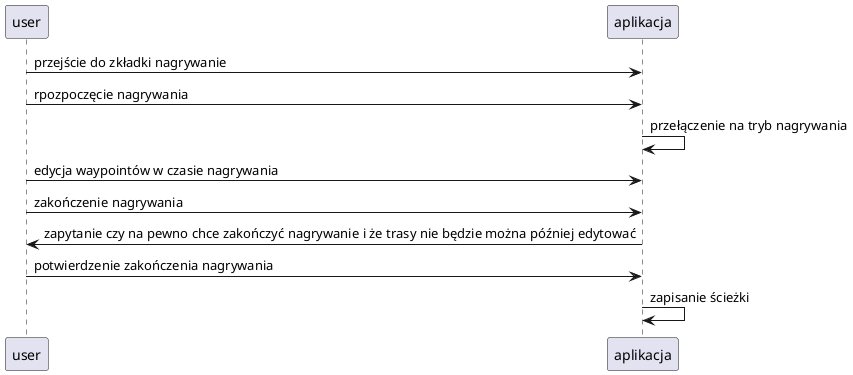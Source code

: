 @startuml logowanie

user -> aplikacja :przejście do zkładki nagrywanie
user -> aplikacja : rpozpoczęcie nagrywania
aplikacja -> aplikacja : przełączenie na tryb nagrywania
user -> aplikacja : edycja waypointów w czasie nagrywania
user -> aplikacja : zakończenie nagrywania
aplikacja -> user : zapytanie czy na pewno chce zakończyć nagrywanie i że trasy nie będzie można później edytować
user -> aplikacja : potwierdzenie zakończenia nagrywania
aplikacja -> aplikacja : zapisanie ścieżki
@enduml